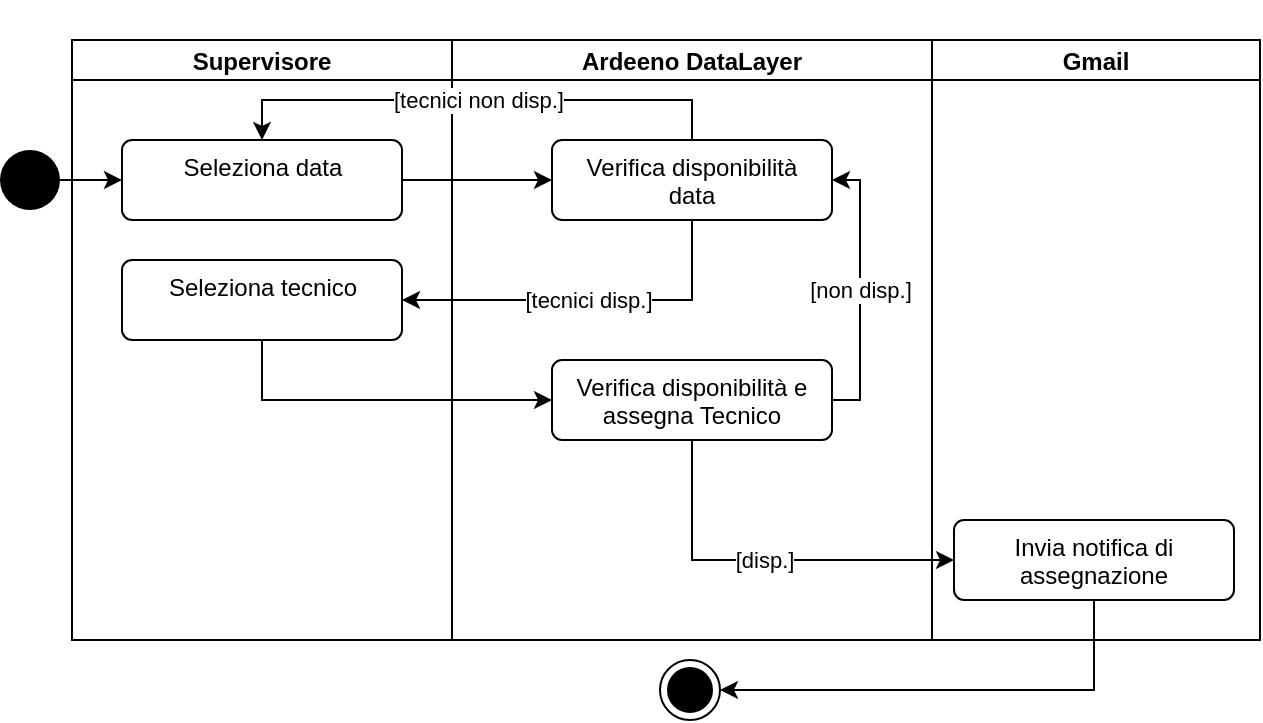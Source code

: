 <mxfile version="20.3.0" type="device"><diagram id="MdIA9603-Dfz39vyio-7" name="Page-1"><mxGraphModel dx="1278" dy="686" grid="1" gridSize="10" guides="1" tooltips="1" connect="1" arrows="1" fold="1" page="1" pageScale="1" pageWidth="827" pageHeight="1169" math="0" shadow="0"><root><mxCell id="0"/><mxCell id="1" parent="0"/><mxCell id="wmrHjSeBg0nXZSvpeHnt-2" style="edgeStyle=orthogonalEdgeStyle;rounded=0;orthogonalLoop=1;jettySize=auto;html=1;exitX=1;exitY=0.5;exitDx=0;exitDy=0;entryX=0;entryY=0.5;entryDx=0;entryDy=0;" edge="1" parent="1" source="wmrHjSeBg0nXZSvpeHnt-3" target="wmrHjSeBg0nXZSvpeHnt-6"><mxGeometry relative="1" as="geometry"/></mxCell><mxCell id="wmrHjSeBg0nXZSvpeHnt-3" value="" style="ellipse;fillColor=#000000;strokeColor=none;" vertex="1" parent="1"><mxGeometry x="160" y="165" width="30" height="30" as="geometry"/></mxCell><mxCell id="wmrHjSeBg0nXZSvpeHnt-4" value="" style="swimlane;childLayout=stackLayout;resizeParent=1;resizeParentMax=0;startSize=20;movable=1;movableLabel=1;fillColor=none;strokeColor=none;" vertex="1" parent="1"><mxGeometry x="196" y="90" width="594" height="320" as="geometry"/></mxCell><mxCell id="wmrHjSeBg0nXZSvpeHnt-5" value="Supervisore" style="swimlane;startSize=20;" vertex="1" parent="wmrHjSeBg0nXZSvpeHnt-4"><mxGeometry y="20" width="190" height="300" as="geometry"/></mxCell><mxCell id="wmrHjSeBg0nXZSvpeHnt-6" value="Seleziona data" style="html=1;align=center;verticalAlign=top;rounded=1;absoluteArcSize=1;arcSize=10;dashed=0;" vertex="1" parent="wmrHjSeBg0nXZSvpeHnt-5"><mxGeometry x="25" y="50" width="140" height="40" as="geometry"/></mxCell><mxCell id="wmrHjSeBg0nXZSvpeHnt-7" value="Seleziona tecnico" style="html=1;align=center;verticalAlign=top;rounded=1;absoluteArcSize=1;arcSize=10;dashed=0;" vertex="1" parent="wmrHjSeBg0nXZSvpeHnt-5"><mxGeometry x="25" y="110" width="140" height="40" as="geometry"/></mxCell><mxCell id="wmrHjSeBg0nXZSvpeHnt-9" value="Ardeeno DataLayer" style="swimlane;startSize=20;" vertex="1" parent="wmrHjSeBg0nXZSvpeHnt-4"><mxGeometry x="190" y="20" width="240" height="300" as="geometry"/></mxCell><mxCell id="wmrHjSeBg0nXZSvpeHnt-10" value="Verifica disponibilità&lt;br&gt;data" style="html=1;align=center;verticalAlign=top;rounded=1;absoluteArcSize=1;arcSize=10;dashed=0;whiteSpace=wrap;" vertex="1" parent="wmrHjSeBg0nXZSvpeHnt-9"><mxGeometry x="50" y="50" width="140" height="40" as="geometry"/></mxCell><mxCell id="wmrHjSeBg0nXZSvpeHnt-11" value="Verifica disponibilità e assegna Tecnico" style="html=1;align=center;verticalAlign=top;rounded=1;absoluteArcSize=1;arcSize=10;dashed=0;whiteSpace=wrap;" vertex="1" parent="wmrHjSeBg0nXZSvpeHnt-9"><mxGeometry x="50" y="160" width="140" height="40" as="geometry"/></mxCell><mxCell id="wmrHjSeBg0nXZSvpeHnt-12" value="[non disp.]" style="edgeStyle=orthogonalEdgeStyle;rounded=0;orthogonalLoop=1;jettySize=auto;html=1;exitX=1;exitY=0.5;exitDx=0;exitDy=0;entryX=1;entryY=0.5;entryDx=0;entryDy=0;" edge="1" parent="wmrHjSeBg0nXZSvpeHnt-9" source="wmrHjSeBg0nXZSvpeHnt-11" target="wmrHjSeBg0nXZSvpeHnt-10"><mxGeometry relative="1" as="geometry"><mxPoint x="120" y="30" as="targetPoint"/><Array as="points"><mxPoint x="204" y="180"/><mxPoint x="204" y="70"/></Array></mxGeometry></mxCell><mxCell id="wmrHjSeBg0nXZSvpeHnt-18" style="edgeStyle=orthogonalEdgeStyle;rounded=0;orthogonalLoop=1;jettySize=auto;html=1;exitX=1;exitY=0.5;exitDx=0;exitDy=0;entryX=0;entryY=0.5;entryDx=0;entryDy=0;" edge="1" parent="wmrHjSeBg0nXZSvpeHnt-4" source="wmrHjSeBg0nXZSvpeHnt-6" target="wmrHjSeBg0nXZSvpeHnt-10"><mxGeometry relative="1" as="geometry"/></mxCell><mxCell id="wmrHjSeBg0nXZSvpeHnt-19" value="[tecnici non disp.]" style="edgeStyle=orthogonalEdgeStyle;rounded=0;orthogonalLoop=1;jettySize=auto;html=1;exitX=0.5;exitY=0;exitDx=0;exitDy=0;entryX=0.5;entryY=0;entryDx=0;entryDy=0;" edge="1" parent="wmrHjSeBg0nXZSvpeHnt-4" source="wmrHjSeBg0nXZSvpeHnt-10" target="wmrHjSeBg0nXZSvpeHnt-6"><mxGeometry relative="1" as="geometry"/></mxCell><mxCell id="wmrHjSeBg0nXZSvpeHnt-20" value="[tecnici disp.]" style="edgeStyle=orthogonalEdgeStyle;rounded=0;orthogonalLoop=1;jettySize=auto;html=1;exitX=0.5;exitY=1;exitDx=0;exitDy=0;entryX=1;entryY=0.5;entryDx=0;entryDy=0;" edge="1" parent="wmrHjSeBg0nXZSvpeHnt-4" source="wmrHjSeBg0nXZSvpeHnt-10" target="wmrHjSeBg0nXZSvpeHnt-7"><mxGeometry relative="1" as="geometry"/></mxCell><mxCell id="wmrHjSeBg0nXZSvpeHnt-21" style="edgeStyle=orthogonalEdgeStyle;rounded=0;orthogonalLoop=1;jettySize=auto;html=1;exitX=0.5;exitY=1;exitDx=0;exitDy=0;entryX=0;entryY=0.5;entryDx=0;entryDy=0;" edge="1" parent="wmrHjSeBg0nXZSvpeHnt-4" source="wmrHjSeBg0nXZSvpeHnt-7" target="wmrHjSeBg0nXZSvpeHnt-11"><mxGeometry relative="1" as="geometry"/></mxCell><mxCell id="wmrHjSeBg0nXZSvpeHnt-26" value="Gmail" style="swimlane;startSize=20;" vertex="1" parent="wmrHjSeBg0nXZSvpeHnt-4"><mxGeometry x="430" y="20" width="164" height="300" as="geometry"/></mxCell><mxCell id="wmrHjSeBg0nXZSvpeHnt-28" value="Invia notifica di assegnazione" style="html=1;align=center;verticalAlign=top;rounded=1;absoluteArcSize=1;arcSize=10;dashed=0;whiteSpace=wrap;" vertex="1" parent="wmrHjSeBg0nXZSvpeHnt-26"><mxGeometry x="11" y="240" width="140" height="40" as="geometry"/></mxCell><mxCell id="wmrHjSeBg0nXZSvpeHnt-30" value="[disp.]" style="edgeStyle=orthogonalEdgeStyle;rounded=0;orthogonalLoop=1;jettySize=auto;html=1;exitX=0.5;exitY=1;exitDx=0;exitDy=0;entryX=0;entryY=0.5;entryDx=0;entryDy=0;" edge="1" parent="wmrHjSeBg0nXZSvpeHnt-4" source="wmrHjSeBg0nXZSvpeHnt-11" target="wmrHjSeBg0nXZSvpeHnt-28"><mxGeometry relative="1" as="geometry"/></mxCell><mxCell id="wmrHjSeBg0nXZSvpeHnt-23" value="" style="ellipse;html=1;shape=endState;fillColor=strokeColor;" vertex="1" parent="1"><mxGeometry x="490" y="420" width="30" height="30" as="geometry"/></mxCell><mxCell id="wmrHjSeBg0nXZSvpeHnt-25" style="edgeStyle=orthogonalEdgeStyle;rounded=0;orthogonalLoop=1;jettySize=auto;html=1;exitX=0.5;exitY=1;exitDx=0;exitDy=0;entryX=1;entryY=0.5;entryDx=0;entryDy=0;" edge="1" parent="1" source="wmrHjSeBg0nXZSvpeHnt-28" target="wmrHjSeBg0nXZSvpeHnt-23"><mxGeometry relative="1" as="geometry"><mxPoint x="480" y="600" as="targetPoint"/><mxPoint x="575" y="410.0" as="sourcePoint"/><Array as="points"><mxPoint x="707" y="435"/></Array></mxGeometry></mxCell></root></mxGraphModel></diagram></mxfile>